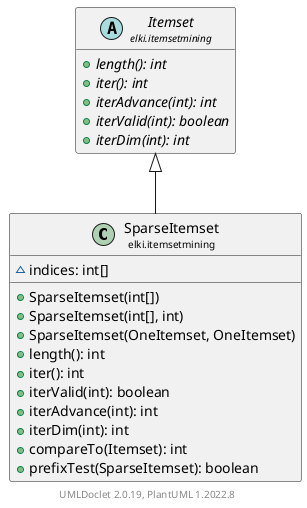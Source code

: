 @startuml
    remove .*\.(Instance|Par|Parameterizer|Factory)$
    set namespaceSeparator none
    hide empty fields
    hide empty methods

    class "<size:14>SparseItemset\n<size:10>elki.itemsetmining" as elki.itemsetmining.SparseItemset [[SparseItemset.html]] {
        ~indices: int[]
        +SparseItemset(int[])
        +SparseItemset(int[], int)
        +SparseItemset(OneItemset, OneItemset)
        +length(): int
        +iter(): int
        +iterValid(int): boolean
        +iterAdvance(int): int
        +iterDim(int): int
        +compareTo(Itemset): int
        +prefixTest(SparseItemset): boolean
    }

    abstract class "<size:14>Itemset\n<size:10>elki.itemsetmining" as elki.itemsetmining.Itemset [[Itemset.html]] {
        {abstract} +length(): int
        {abstract} +iter(): int
        {abstract} +iterAdvance(int): int
        {abstract} +iterValid(int): boolean
        {abstract} +iterDim(int): int
    }

    elki.itemsetmining.Itemset <|-- elki.itemsetmining.SparseItemset

    center footer UMLDoclet 2.0.19, PlantUML 1.2022.8
@enduml
